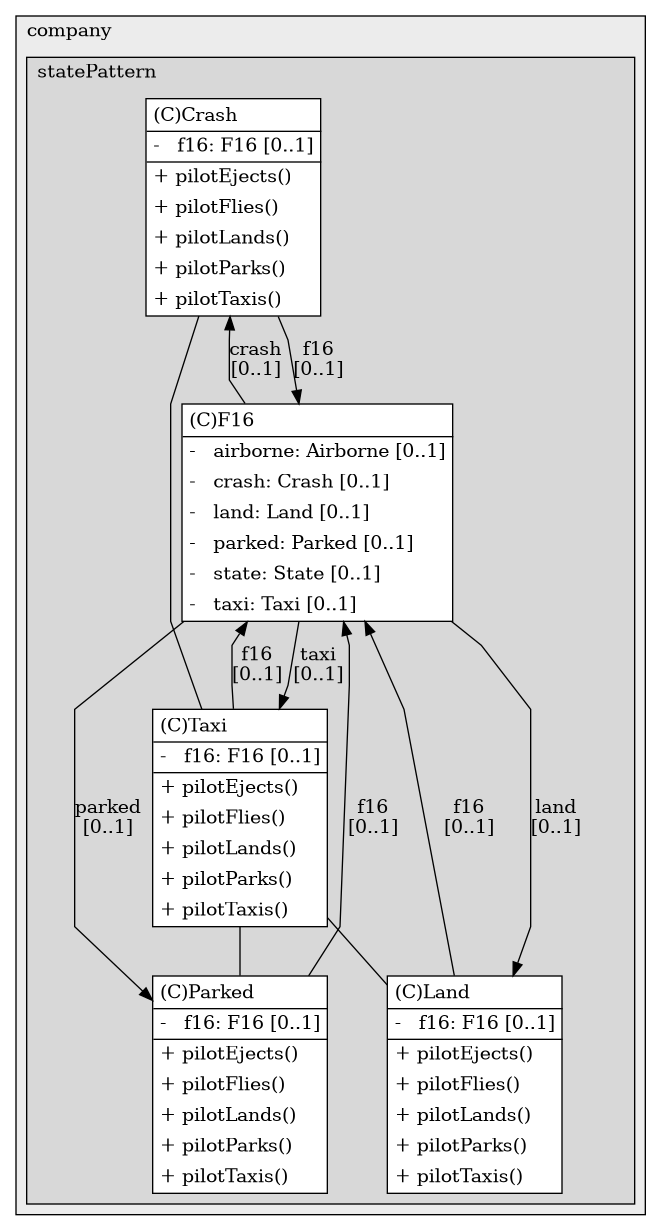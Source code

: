 @startuml

/' diagram meta data start
config=StructureConfiguration;
{
  "projectClassification": {
    "searchMode": "OpenProject", // OpenProject, AllProjects
    "includedProjects": "",
    "pathEndKeywords": "*.impl",
    "isClientPath": "",
    "isClientName": "",
    "isTestPath": "",
    "isTestName": "",
    "isMappingPath": "",
    "isMappingName": "",
    "isDataAccessPath": "",
    "isDataAccessName": "",
    "isDataStructurePath": "",
    "isDataStructureName": "",
    "isInterfaceStructuresPath": "",
    "isInterfaceStructuresName": "",
    "isEntryPointPath": "",
    "isEntryPointName": "",
    "treatFinalFieldsAsMandatory": false
  },
  "graphRestriction": {
    "classPackageExcludeFilter": "",
    "classPackageIncludeFilter": "",
    "classNameExcludeFilter": "",
    "classNameIncludeFilter": "",
    "methodNameExcludeFilter": "",
    "methodNameIncludeFilter": "",
    "removeByInheritance": "", // inheritance/annotation based filtering is done in a second step
    "removeByAnnotation": "",
    "removeByClassPackage": "", // cleanup the graph after inheritance/annotation based filtering is done
    "removeByClassName": "",
    "cutMappings": false,
    "cutEnum": true,
    "cutTests": true,
    "cutClient": true,
    "cutDataAccess": false,
    "cutInterfaceStructures": false,
    "cutDataStructures": false,
    "cutGetterAndSetter": true,
    "cutConstructors": true
  },
  "graphTraversal": {
    "forwardDepth": 6,
    "backwardDepth": 6,
    "classPackageExcludeFilter": "",
    "classPackageIncludeFilter": "",
    "classNameExcludeFilter": "",
    "classNameIncludeFilter": "",
    "methodNameExcludeFilter": "",
    "methodNameIncludeFilter": "",
    "hideMappings": false,
    "hideDataStructures": false,
    "hidePrivateMethods": true,
    "hideInterfaceCalls": true, // indirection: implementation -> interface (is hidden) -> implementation
    "onlyShowApplicationEntryPoints": false, // root node is included
    "useMethodCallsForStructureDiagram": "ForwardOnly" // ForwardOnly, BothDirections, No
  },
  "details": {
    "aggregation": "GroupByClass", // ByClass, GroupByClass, None
    "showClassGenericTypes": true,
    "showMethods": true,
    "showMethodParameterNames": true,
    "showMethodParameterTypes": true,
    "showMethodReturnType": true,
    "showPackageLevels": 2,
    "showDetailedClassStructure": true
  },
  "rootClass": "com.company.statePattern.Taxi",
  "extensionCallbackMethod": "" // qualified.class.name#methodName - signature: public static String method(String)
}
diagram meta data end '/



digraph g {
    rankdir="TB"
    splines=polyline
    

'nodes 
subgraph cluster_950484093 { 
   	label=company
	labeljust=l
	fillcolor="#ececec"
	style=filled
   
   subgraph cluster_1241353104 { 
   	label=statePattern
	labeljust=l
	fillcolor="#d8d8d8"
	style=filled
   
   Crash1954927069[
	label=<<TABLE BORDER="1" CELLBORDER="0" CELLPADDING="4" CELLSPACING="0">
<TR><TD ALIGN="LEFT" >(C)Crash</TD></TR>
<HR/>
<TR><TD ALIGN="LEFT" >-   f16: F16 [0..1]</TD></TR>
<HR/>
<TR><TD ALIGN="LEFT" >+ pilotEjects()</TD></TR>
<TR><TD ALIGN="LEFT" >+ pilotFlies()</TD></TR>
<TR><TD ALIGN="LEFT" >+ pilotLands()</TD></TR>
<TR><TD ALIGN="LEFT" >+ pilotParks()</TD></TR>
<TR><TD ALIGN="LEFT" >+ pilotTaxis()</TD></TR>
</TABLE>>
	style=filled
	margin=0
	shape=plaintext
	fillcolor="#FFFFFF"
];

F161954927069[
	label=<<TABLE BORDER="1" CELLBORDER="0" CELLPADDING="4" CELLSPACING="0">
<TR><TD ALIGN="LEFT" >(C)F16</TD></TR>
<HR/>
<TR><TD ALIGN="LEFT" >-   airborne: Airborne [0..1]</TD></TR>
<TR><TD ALIGN="LEFT" >-   crash: Crash [0..1]</TD></TR>
<TR><TD ALIGN="LEFT" >-   land: Land [0..1]</TD></TR>
<TR><TD ALIGN="LEFT" >-   parked: Parked [0..1]</TD></TR>
<TR><TD ALIGN="LEFT" >-   state: State [0..1]</TD></TR>
<TR><TD ALIGN="LEFT" >-   taxi: Taxi [0..1]</TD></TR>
</TABLE>>
	style=filled
	margin=0
	shape=plaintext
	fillcolor="#FFFFFF"
];

Land1954927069[
	label=<<TABLE BORDER="1" CELLBORDER="0" CELLPADDING="4" CELLSPACING="0">
<TR><TD ALIGN="LEFT" >(C)Land</TD></TR>
<HR/>
<TR><TD ALIGN="LEFT" >-   f16: F16 [0..1]</TD></TR>
<HR/>
<TR><TD ALIGN="LEFT" >+ pilotEjects()</TD></TR>
<TR><TD ALIGN="LEFT" >+ pilotFlies()</TD></TR>
<TR><TD ALIGN="LEFT" >+ pilotLands()</TD></TR>
<TR><TD ALIGN="LEFT" >+ pilotParks()</TD></TR>
<TR><TD ALIGN="LEFT" >+ pilotTaxis()</TD></TR>
</TABLE>>
	style=filled
	margin=0
	shape=plaintext
	fillcolor="#FFFFFF"
];

Parked1954927069[
	label=<<TABLE BORDER="1" CELLBORDER="0" CELLPADDING="4" CELLSPACING="0">
<TR><TD ALIGN="LEFT" >(C)Parked</TD></TR>
<HR/>
<TR><TD ALIGN="LEFT" >-   f16: F16 [0..1]</TD></TR>
<HR/>
<TR><TD ALIGN="LEFT" >+ pilotEjects()</TD></TR>
<TR><TD ALIGN="LEFT" >+ pilotFlies()</TD></TR>
<TR><TD ALIGN="LEFT" >+ pilotLands()</TD></TR>
<TR><TD ALIGN="LEFT" >+ pilotParks()</TD></TR>
<TR><TD ALIGN="LEFT" >+ pilotTaxis()</TD></TR>
</TABLE>>
	style=filled
	margin=0
	shape=plaintext
	fillcolor="#FFFFFF"
];

Taxi1954927069[
	label=<<TABLE BORDER="1" CELLBORDER="0" CELLPADDING="4" CELLSPACING="0">
<TR><TD ALIGN="LEFT" >(C)Taxi</TD></TR>
<HR/>
<TR><TD ALIGN="LEFT" >-   f16: F16 [0..1]</TD></TR>
<HR/>
<TR><TD ALIGN="LEFT" >+ pilotEjects()</TD></TR>
<TR><TD ALIGN="LEFT" >+ pilotFlies()</TD></TR>
<TR><TD ALIGN="LEFT" >+ pilotLands()</TD></TR>
<TR><TD ALIGN="LEFT" >+ pilotParks()</TD></TR>
<TR><TD ALIGN="LEFT" >+ pilotTaxis()</TD></TR>
</TABLE>>
	style=filled
	margin=0
	shape=plaintext
	fillcolor="#FFFFFF"
];
} 
} 

'edges    
Crash1954927069 -> F161954927069[label="f16
[0..1]"];
F161954927069 -> Crash1954927069[label="crash
[0..1]"];
F161954927069 -> Land1954927069[label="land
[0..1]"];
F161954927069 -> Parked1954927069[label="parked
[0..1]"];
F161954927069 -> Taxi1954927069[label="taxi
[0..1]"];
Land1954927069 -> F161954927069[label="f16
[0..1]"];
Parked1954927069 -> F161954927069[label="f16
[0..1]"];
Taxi1954927069 -> Crash1954927069[arrowhead=none];
Taxi1954927069 -> F161954927069[label="f16
[0..1]"];
Taxi1954927069 -> Land1954927069[arrowhead=none];
Taxi1954927069 -> Parked1954927069[arrowhead=none];
    
}
@enduml